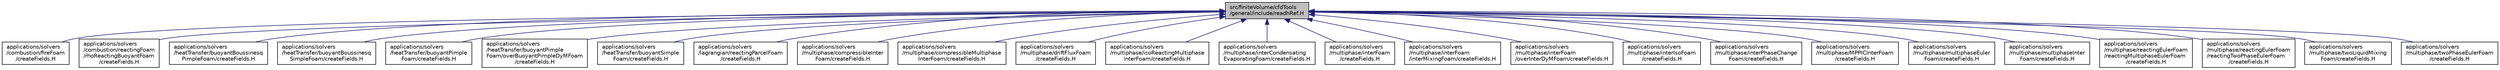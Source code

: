 digraph "src/finiteVolume/cfdTools/general/include/readhRef.H"
{
  bgcolor="transparent";
  edge [fontname="Helvetica",fontsize="10",labelfontname="Helvetica",labelfontsize="10"];
  node [fontname="Helvetica",fontsize="10",shape=record];
  Node1 [label="src/finiteVolume/cfdTools\l/general/include/readhRef.H",height=0.2,width=0.4,color="black", fillcolor="grey75", style="filled" fontcolor="black"];
  Node1 -> Node2 [dir="back",color="midnightblue",fontsize="10",style="solid",fontname="Helvetica"];
  Node2 [label="applications/solvers\l/combustion/fireFoam\l/createFields.H",height=0.2,width=0.4,color="black",URL="$solvers_2combustion_2fireFoam_2createFields_8H.html"];
  Node1 -> Node3 [dir="back",color="midnightblue",fontsize="10",style="solid",fontname="Helvetica"];
  Node3 [label="applications/solvers\l/combustion/reactingFoam\l/rhoReactingBuoyantFoam\l/createFields.H",height=0.2,width=0.4,color="black",URL="$solvers_2combustion_2reactingFoam_2rhoReactingBuoyantFoam_2createFields_8H.html"];
  Node1 -> Node4 [dir="back",color="midnightblue",fontsize="10",style="solid",fontname="Helvetica"];
  Node4 [label="applications/solvers\l/heatTransfer/buoyantBoussinesq\lPimpleFoam/createFields.H",height=0.2,width=0.4,color="black",URL="$solvers_2heatTransfer_2buoyantBoussinesqPimpleFoam_2createFields_8H.html"];
  Node1 -> Node5 [dir="back",color="midnightblue",fontsize="10",style="solid",fontname="Helvetica"];
  Node5 [label="applications/solvers\l/heatTransfer/buoyantBoussinesq\lSimpleFoam/createFields.H",height=0.2,width=0.4,color="black",URL="$solvers_2heatTransfer_2buoyantBoussinesqSimpleFoam_2createFields_8H.html"];
  Node1 -> Node6 [dir="back",color="midnightblue",fontsize="10",style="solid",fontname="Helvetica"];
  Node6 [label="applications/solvers\l/heatTransfer/buoyantPimple\lFoam/createFields.H",height=0.2,width=0.4,color="black",URL="$solvers_2heatTransfer_2buoyantPimpleFoam_2createFields_8H.html"];
  Node1 -> Node7 [dir="back",color="midnightblue",fontsize="10",style="solid",fontname="Helvetica"];
  Node7 [label="applications/solvers\l/heatTransfer/buoyantPimple\lFoam/overBuoyantPimpleDyMFoam\l/createFields.H",height=0.2,width=0.4,color="black",URL="$solvers_2heatTransfer_2buoyantPimpleFoam_2overBuoyantPimpleDyMFoam_2createFields_8H.html"];
  Node1 -> Node8 [dir="back",color="midnightblue",fontsize="10",style="solid",fontname="Helvetica"];
  Node8 [label="applications/solvers\l/heatTransfer/buoyantSimple\lFoam/createFields.H",height=0.2,width=0.4,color="black",URL="$solvers_2heatTransfer_2buoyantSimpleFoam_2createFields_8H.html"];
  Node1 -> Node9 [dir="back",color="midnightblue",fontsize="10",style="solid",fontname="Helvetica"];
  Node9 [label="applications/solvers\l/lagrangian/reactingParcelFoam\l/createFields.H",height=0.2,width=0.4,color="black",URL="$solvers_2lagrangian_2reactingParcelFoam_2createFields_8H.html"];
  Node1 -> Node10 [dir="back",color="midnightblue",fontsize="10",style="solid",fontname="Helvetica"];
  Node10 [label="applications/solvers\l/multiphase/compressibleInter\lFoam/createFields.H",height=0.2,width=0.4,color="black",URL="$solvers_2multiphase_2compressibleInterFoam_2createFields_8H.html"];
  Node1 -> Node11 [dir="back",color="midnightblue",fontsize="10",style="solid",fontname="Helvetica"];
  Node11 [label="applications/solvers\l/multiphase/compressibleMultiphase\lInterFoam/createFields.H",height=0.2,width=0.4,color="black",URL="$solvers_2multiphase_2compressibleMultiphaseInterFoam_2createFields_8H.html"];
  Node1 -> Node12 [dir="back",color="midnightblue",fontsize="10",style="solid",fontname="Helvetica"];
  Node12 [label="applications/solvers\l/multiphase/driftFluxFoam\l/createFields.H",height=0.2,width=0.4,color="black",URL="$solvers_2multiphase_2driftFluxFoam_2createFields_8H.html"];
  Node1 -> Node13 [dir="back",color="midnightblue",fontsize="10",style="solid",fontname="Helvetica"];
  Node13 [label="applications/solvers\l/multiphase/icoReactingMultiphase\lInterFoam/createFields.H",height=0.2,width=0.4,color="black",URL="$solvers_2multiphase_2icoReactingMultiphaseInterFoam_2createFields_8H.html"];
  Node1 -> Node14 [dir="back",color="midnightblue",fontsize="10",style="solid",fontname="Helvetica"];
  Node14 [label="applications/solvers\l/multiphase/interCondensating\lEvaporatingFoam/createFields.H",height=0.2,width=0.4,color="black",URL="$solvers_2multiphase_2interCondensatingEvaporatingFoam_2createFields_8H.html"];
  Node1 -> Node15 [dir="back",color="midnightblue",fontsize="10",style="solid",fontname="Helvetica"];
  Node15 [label="applications/solvers\l/multiphase/interFoam\l/createFields.H",height=0.2,width=0.4,color="black",URL="$solvers_2multiphase_2interFoam_2createFields_8H.html"];
  Node1 -> Node16 [dir="back",color="midnightblue",fontsize="10",style="solid",fontname="Helvetica"];
  Node16 [label="applications/solvers\l/multiphase/interFoam\l/interMixingFoam/createFields.H",height=0.2,width=0.4,color="black",URL="$solvers_2multiphase_2interFoam_2interMixingFoam_2createFields_8H.html"];
  Node1 -> Node17 [dir="back",color="midnightblue",fontsize="10",style="solid",fontname="Helvetica"];
  Node17 [label="applications/solvers\l/multiphase/interFoam\l/overInterDyMFoam/createFields.H",height=0.2,width=0.4,color="black",URL="$solvers_2multiphase_2interFoam_2overInterDyMFoam_2createFields_8H.html"];
  Node1 -> Node18 [dir="back",color="midnightblue",fontsize="10",style="solid",fontname="Helvetica"];
  Node18 [label="applications/solvers\l/multiphase/interIsoFoam\l/createFields.H",height=0.2,width=0.4,color="black",URL="$solvers_2multiphase_2interIsoFoam_2createFields_8H.html"];
  Node1 -> Node19 [dir="back",color="midnightblue",fontsize="10",style="solid",fontname="Helvetica"];
  Node19 [label="applications/solvers\l/multiphase/interPhaseChange\lFoam/createFields.H",height=0.2,width=0.4,color="black",URL="$solvers_2multiphase_2interPhaseChangeFoam_2createFields_8H.html"];
  Node1 -> Node20 [dir="back",color="midnightblue",fontsize="10",style="solid",fontname="Helvetica"];
  Node20 [label="applications/solvers\l/multiphase/MPPICInterFoam\l/createFields.H",height=0.2,width=0.4,color="black",URL="$solvers_2multiphase_2MPPICInterFoam_2createFields_8H.html"];
  Node1 -> Node21 [dir="back",color="midnightblue",fontsize="10",style="solid",fontname="Helvetica"];
  Node21 [label="applications/solvers\l/multiphase/multiphaseEuler\lFoam/createFields.H",height=0.2,width=0.4,color="black",URL="$solvers_2multiphase_2multiphaseEulerFoam_2createFields_8H.html"];
  Node1 -> Node22 [dir="back",color="midnightblue",fontsize="10",style="solid",fontname="Helvetica"];
  Node22 [label="applications/solvers\l/multiphase/multiphaseInter\lFoam/createFields.H",height=0.2,width=0.4,color="black",URL="$solvers_2multiphase_2multiphaseInterFoam_2createFields_8H.html"];
  Node1 -> Node23 [dir="back",color="midnightblue",fontsize="10",style="solid",fontname="Helvetica"];
  Node23 [label="applications/solvers\l/multiphase/reactingEulerFoam\l/reactingMultiphaseEulerFoam\l/createFields.H",height=0.2,width=0.4,color="black",URL="$solvers_2multiphase_2reactingEulerFoam_2reactingMultiphaseEulerFoam_2createFields_8H.html"];
  Node1 -> Node24 [dir="back",color="midnightblue",fontsize="10",style="solid",fontname="Helvetica"];
  Node24 [label="applications/solvers\l/multiphase/reactingEulerFoam\l/reactingTwoPhaseEulerFoam\l/createFields.H",height=0.2,width=0.4,color="black",URL="$solvers_2multiphase_2reactingEulerFoam_2reactingTwoPhaseEulerFoam_2createFields_8H.html"];
  Node1 -> Node25 [dir="back",color="midnightblue",fontsize="10",style="solid",fontname="Helvetica"];
  Node25 [label="applications/solvers\l/multiphase/twoLiquidMixing\lFoam/createFields.H",height=0.2,width=0.4,color="black",URL="$solvers_2multiphase_2twoLiquidMixingFoam_2createFields_8H.html"];
  Node1 -> Node26 [dir="back",color="midnightblue",fontsize="10",style="solid",fontname="Helvetica"];
  Node26 [label="applications/solvers\l/multiphase/twoPhaseEulerFoam\l/createFields.H",height=0.2,width=0.4,color="black",URL="$solvers_2multiphase_2twoPhaseEulerFoam_2createFields_8H.html"];
}
